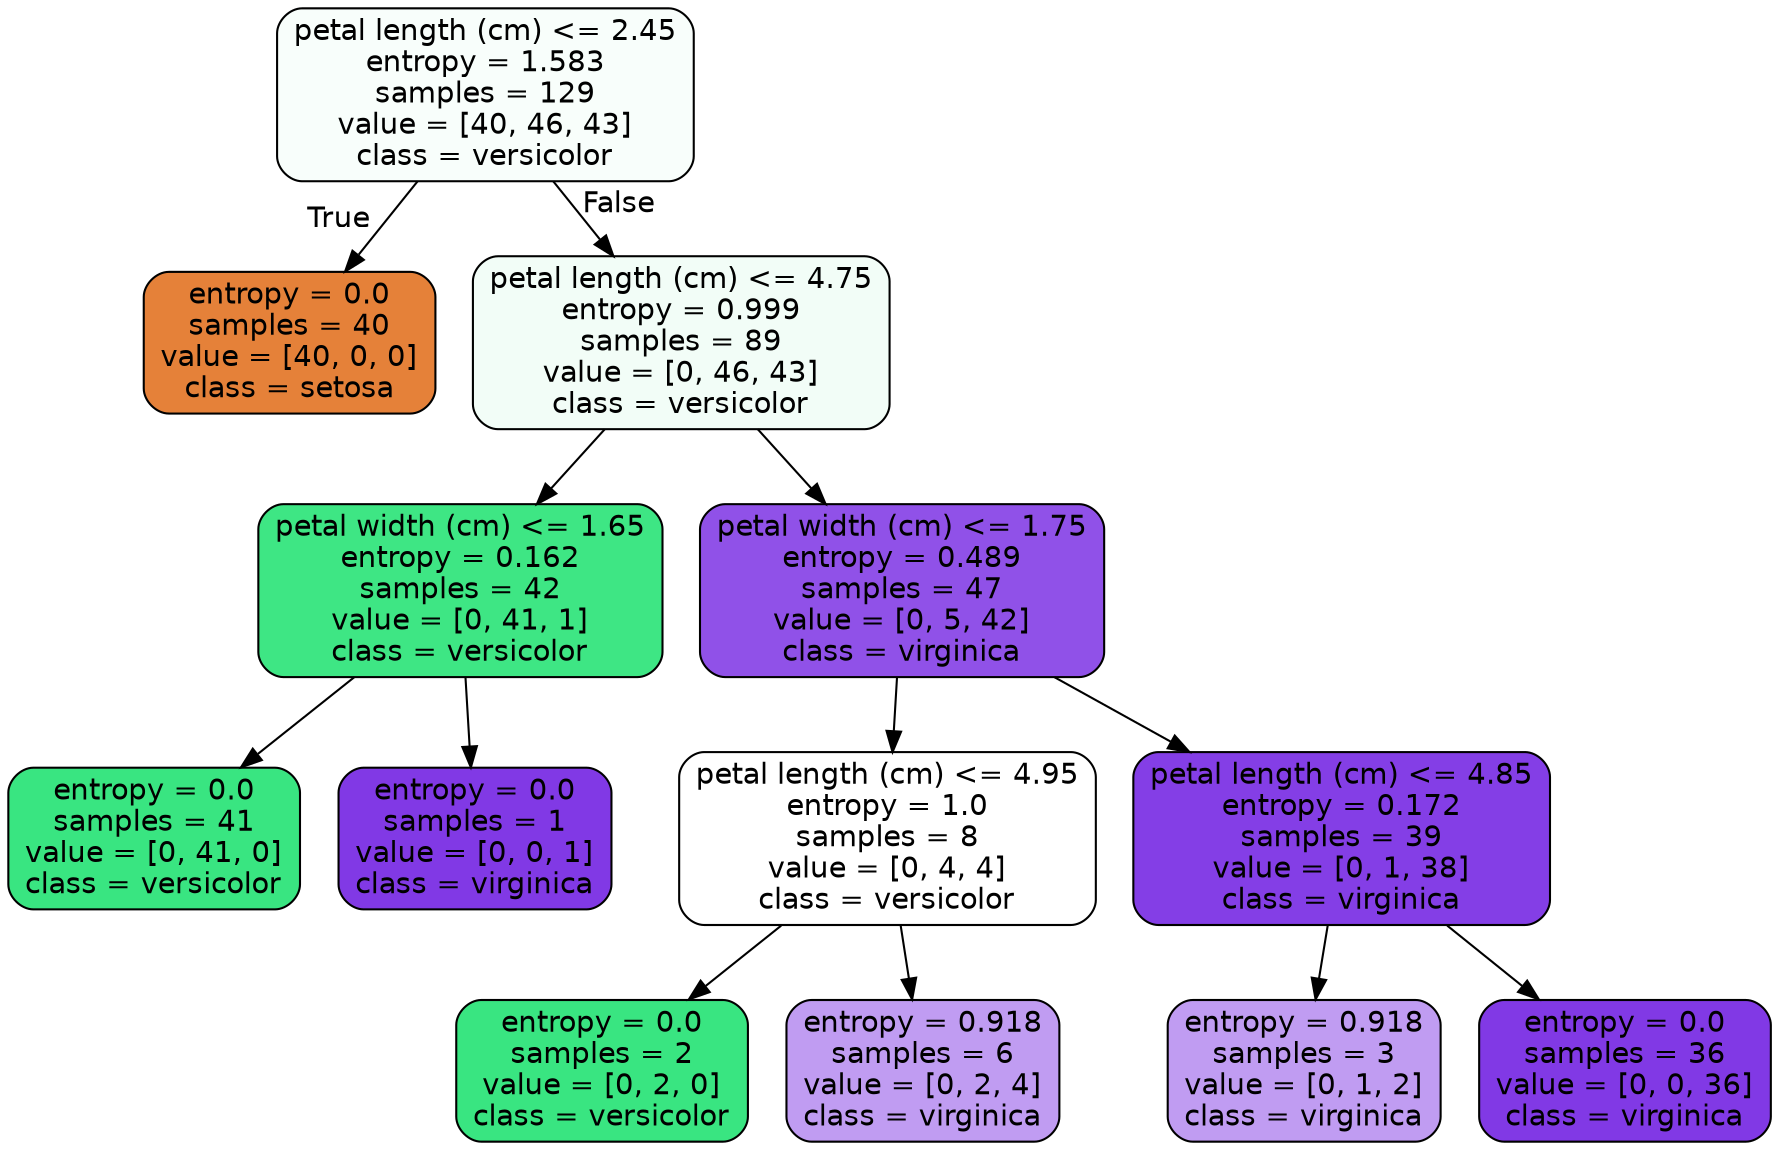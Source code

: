 digraph Tree {
node [shape=box, style="filled, rounded", color="black", fontname=helvetica] ;
edge [fontname=helvetica] ;
0 [label="petal length (cm) <= 2.45\nentropy = 1.583\nsamples = 129\nvalue = [40, 46, 43]\nclass = versicolor", fillcolor="#f8fefb"] ;
1 [label="entropy = 0.0\nsamples = 40\nvalue = [40, 0, 0]\nclass = setosa", fillcolor="#e58139"] ;
0 -> 1 [labeldistance=2.5, labelangle=45, headlabel="True"] ;
2 [label="petal length (cm) <= 4.75\nentropy = 0.999\nsamples = 89\nvalue = [0, 46, 43]\nclass = versicolor", fillcolor="#f2fdf7"] ;
0 -> 2 [labeldistance=2.5, labelangle=-45, headlabel="False"] ;
3 [label="petal width (cm) <= 1.65\nentropy = 0.162\nsamples = 42\nvalue = [0, 41, 1]\nclass = versicolor", fillcolor="#3ee684"] ;
2 -> 3 ;
4 [label="entropy = 0.0\nsamples = 41\nvalue = [0, 41, 0]\nclass = versicolor", fillcolor="#39e581"] ;
3 -> 4 ;
5 [label="entropy = 0.0\nsamples = 1\nvalue = [0, 0, 1]\nclass = virginica", fillcolor="#8139e5"] ;
3 -> 5 ;
6 [label="petal width (cm) <= 1.75\nentropy = 0.489\nsamples = 47\nvalue = [0, 5, 42]\nclass = virginica", fillcolor="#9051e8"] ;
2 -> 6 ;
7 [label="petal length (cm) <= 4.95\nentropy = 1.0\nsamples = 8\nvalue = [0, 4, 4]\nclass = versicolor", fillcolor="#ffffff"] ;
6 -> 7 ;
8 [label="entropy = 0.0\nsamples = 2\nvalue = [0, 2, 0]\nclass = versicolor", fillcolor="#39e581"] ;
7 -> 8 ;
9 [label="entropy = 0.918\nsamples = 6\nvalue = [0, 2, 4]\nclass = virginica", fillcolor="#c09cf2"] ;
7 -> 9 ;
10 [label="petal length (cm) <= 4.85\nentropy = 0.172\nsamples = 39\nvalue = [0, 1, 38]\nclass = virginica", fillcolor="#843ee6"] ;
6 -> 10 ;
11 [label="entropy = 0.918\nsamples = 3\nvalue = [0, 1, 2]\nclass = virginica", fillcolor="#c09cf2"] ;
10 -> 11 ;
12 [label="entropy = 0.0\nsamples = 36\nvalue = [0, 0, 36]\nclass = virginica", fillcolor="#8139e5"] ;
10 -> 12 ;
}